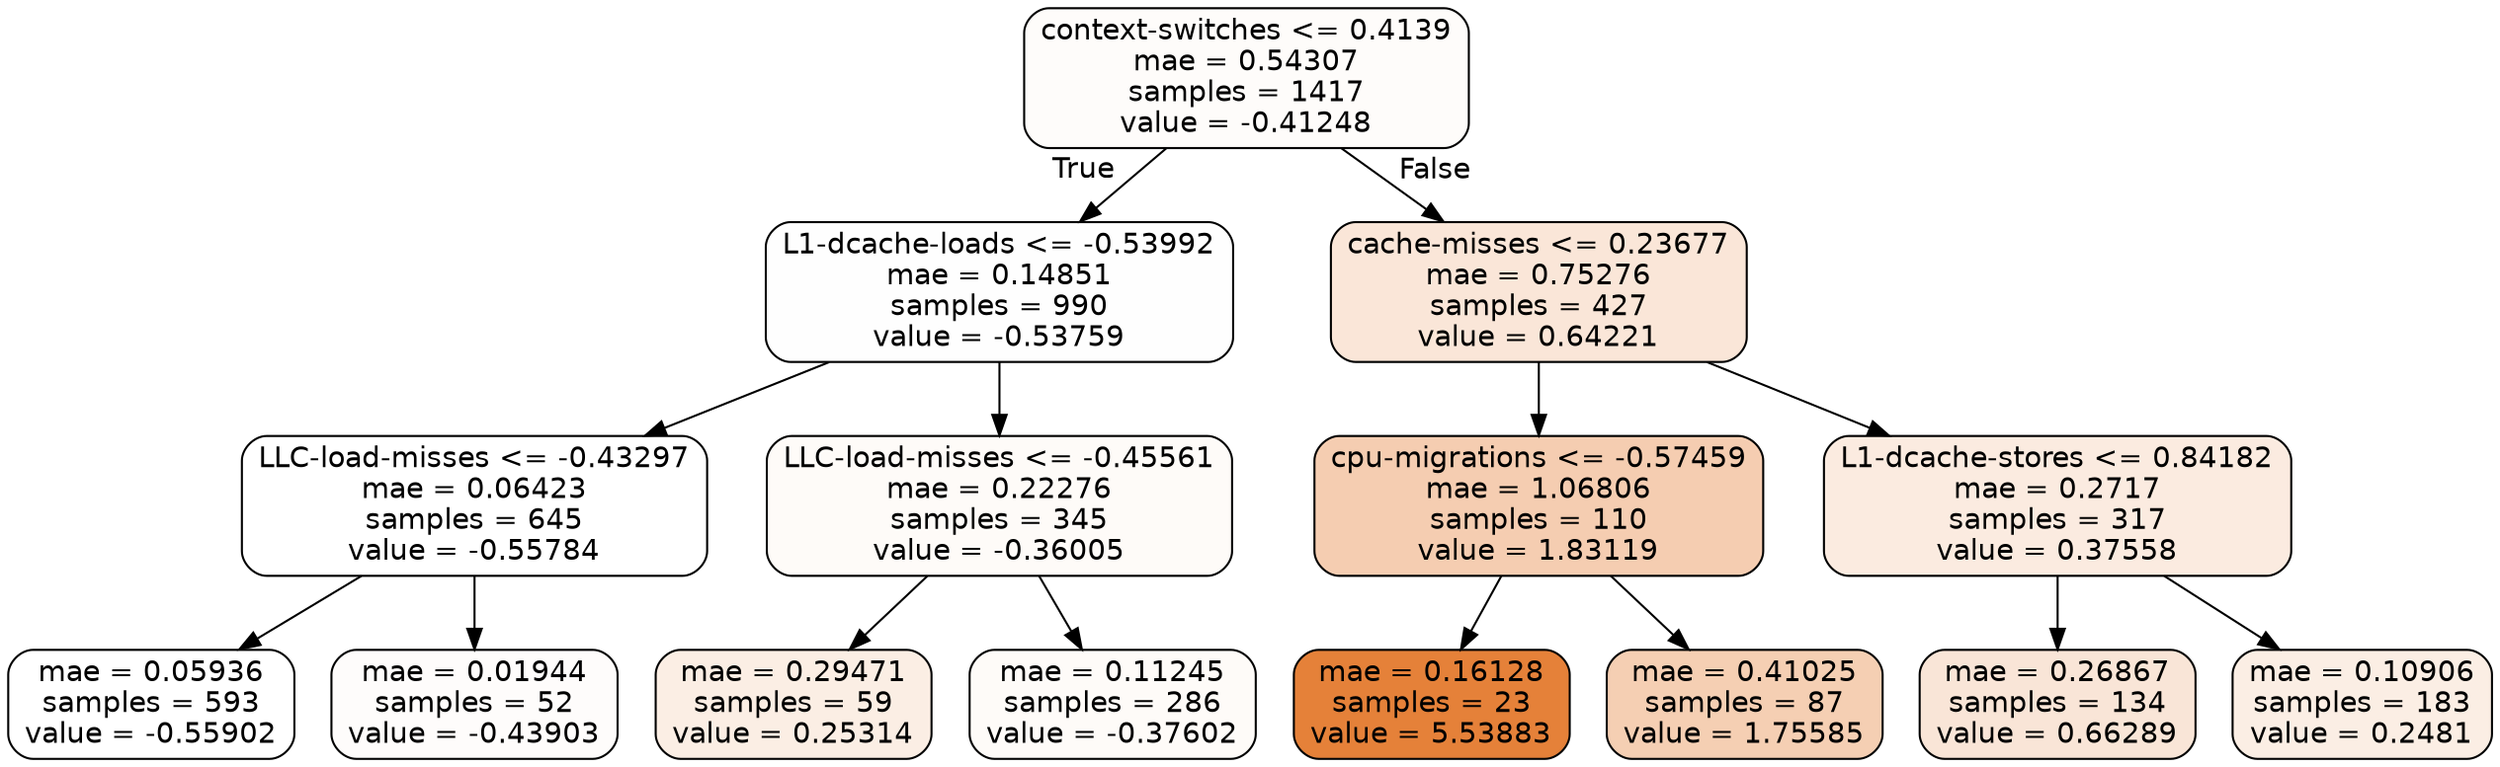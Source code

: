 digraph Tree {
node [shape=box, style="filled, rounded", color="black", fontname=helvetica] ;
edge [fontname=helvetica] ;
0 [label="context-switches <= 0.4139\nmae = 0.54307\nsamples = 1417\nvalue = -0.41248", fillcolor="#e5813906"] ;
1 [label="L1-dcache-loads <= -0.53992\nmae = 0.14851\nsamples = 990\nvalue = -0.53759", fillcolor="#e5813901"] ;
0 -> 1 [labeldistance=2.5, labelangle=45, headlabel="True"] ;
2 [label="LLC-load-misses <= -0.43297\nmae = 0.06423\nsamples = 645\nvalue = -0.55784", fillcolor="#e5813900"] ;
1 -> 2 ;
3 [label="mae = 0.05936\nsamples = 593\nvalue = -0.55902", fillcolor="#e5813900"] ;
2 -> 3 ;
4 [label="mae = 0.01944\nsamples = 52\nvalue = -0.43903", fillcolor="#e5813905"] ;
2 -> 4 ;
5 [label="LLC-load-misses <= -0.45561\nmae = 0.22276\nsamples = 345\nvalue = -0.36005", fillcolor="#e5813908"] ;
1 -> 5 ;
6 [label="mae = 0.29471\nsamples = 59\nvalue = 0.25314", fillcolor="#e5813922"] ;
5 -> 6 ;
7 [label="mae = 0.11245\nsamples = 286\nvalue = -0.37602", fillcolor="#e5813908"] ;
5 -> 7 ;
8 [label="cache-misses <= 0.23677\nmae = 0.75276\nsamples = 427\nvalue = 0.64221", fillcolor="#e5813932"] ;
0 -> 8 [labeldistance=2.5, labelangle=-45, headlabel="False"] ;
9 [label="cpu-migrations <= -0.57459\nmae = 1.06806\nsamples = 110\nvalue = 1.83119", fillcolor="#e5813964"] ;
8 -> 9 ;
10 [label="mae = 0.16128\nsamples = 23\nvalue = 5.53883", fillcolor="#e58139ff"] ;
9 -> 10 ;
11 [label="mae = 0.41025\nsamples = 87\nvalue = 1.75585", fillcolor="#e5813961"] ;
9 -> 11 ;
12 [label="L1-dcache-stores <= 0.84182\nmae = 0.2717\nsamples = 317\nvalue = 0.37558", fillcolor="#e5813927"] ;
8 -> 12 ;
13 [label="mae = 0.26867\nsamples = 134\nvalue = 0.66289", fillcolor="#e5813933"] ;
12 -> 13 ;
14 [label="mae = 0.10906\nsamples = 183\nvalue = 0.2481", fillcolor="#e5813922"] ;
12 -> 14 ;
}